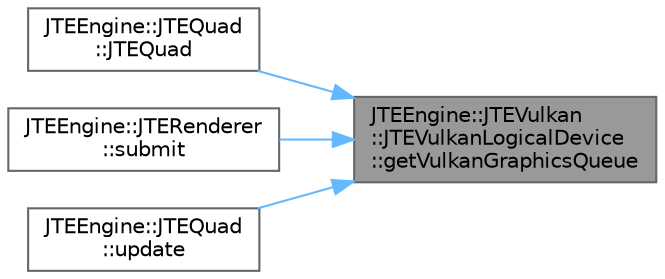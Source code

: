 digraph "JTEEngine::JTEVulkan::JTEVulkanLogicalDevice::getVulkanGraphicsQueue"
{
 // LATEX_PDF_SIZE
  bgcolor="transparent";
  edge [fontname=Helvetica,fontsize=10,labelfontname=Helvetica,labelfontsize=10];
  node [fontname=Helvetica,fontsize=10,shape=box,height=0.2,width=0.4];
  rankdir="RL";
  Node1 [id="Node000001",label="JTEEngine::JTEVulkan\l::JTEVulkanLogicalDevice\l::getVulkanGraphicsQueue",height=0.2,width=0.4,color="gray40", fillcolor="grey60", style="filled", fontcolor="black",tooltip=" "];
  Node1 -> Node2 [id="edge1_Node000001_Node000002",dir="back",color="steelblue1",style="solid",tooltip=" "];
  Node2 [id="Node000002",label="JTEEngine::JTEQuad\l::JTEQuad",height=0.2,width=0.4,color="grey40", fillcolor="white", style="filled",URL="$class_j_t_e_engine_1_1_j_t_e_quad.html#a8c0fcbce069fc7c3d398de52891cb877",tooltip="Sets the initial values for the quad to be rendered."];
  Node1 -> Node3 [id="edge2_Node000001_Node000003",dir="back",color="steelblue1",style="solid",tooltip=" "];
  Node3 [id="Node000003",label="JTEEngine::JTERenderer\l::submit",height=0.2,width=0.4,color="grey40", fillcolor="white", style="filled",URL="$class_j_t_e_engine_1_1_j_t_e_renderer.html#a0eb383d333c32546a67ac91b8d92827c",tooltip="Submits commands for rendering."];
  Node1 -> Node4 [id="edge3_Node000001_Node000004",dir="back",color="steelblue1",style="solid",tooltip=" "];
  Node4 [id="Node000004",label="JTEEngine::JTEQuad\l::update",height=0.2,width=0.4,color="grey40", fillcolor="white", style="filled",URL="$class_j_t_e_engine_1_1_j_t_e_quad.html#aeecd49309138aed469e2a4460354d733",tooltip="Updates the quad."];
}
